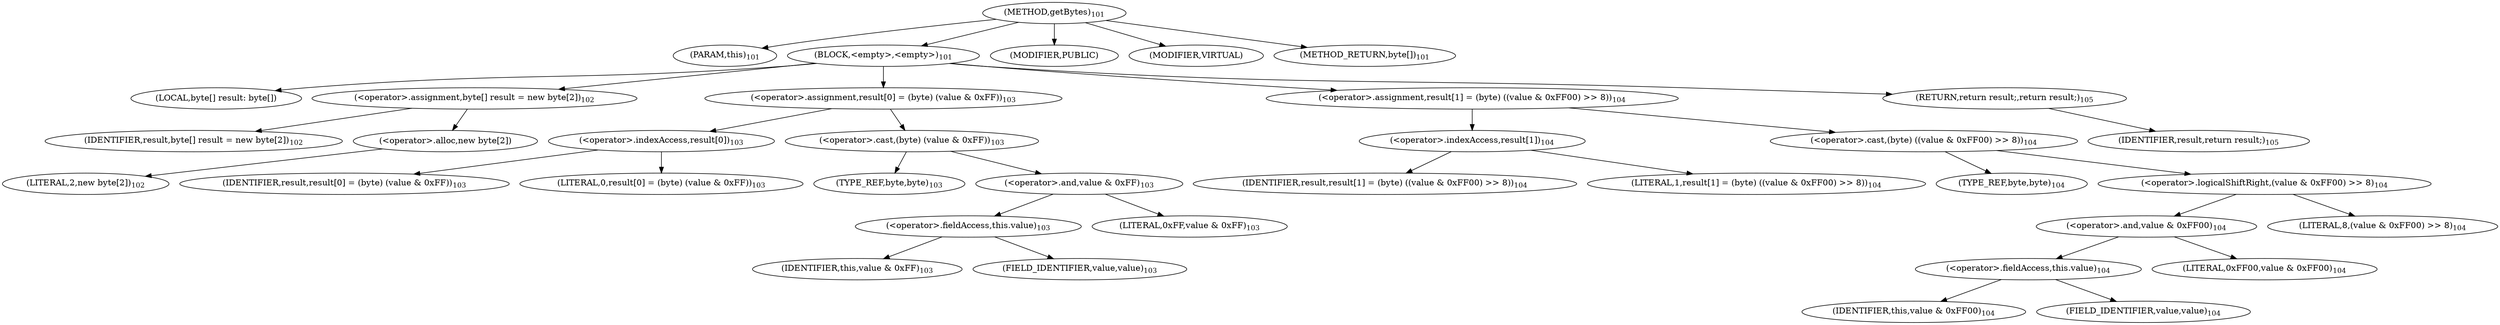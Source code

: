 digraph "getBytes" {  
"73" [label = <(METHOD,getBytes)<SUB>101</SUB>> ]
"74" [label = <(PARAM,this)<SUB>101</SUB>> ]
"75" [label = <(BLOCK,&lt;empty&gt;,&lt;empty&gt;)<SUB>101</SUB>> ]
"76" [label = <(LOCAL,byte[] result: byte[])> ]
"77" [label = <(&lt;operator&gt;.assignment,byte[] result = new byte[2])<SUB>102</SUB>> ]
"78" [label = <(IDENTIFIER,result,byte[] result = new byte[2])<SUB>102</SUB>> ]
"79" [label = <(&lt;operator&gt;.alloc,new byte[2])> ]
"80" [label = <(LITERAL,2,new byte[2])<SUB>102</SUB>> ]
"81" [label = <(&lt;operator&gt;.assignment,result[0] = (byte) (value &amp; 0xFF))<SUB>103</SUB>> ]
"82" [label = <(&lt;operator&gt;.indexAccess,result[0])<SUB>103</SUB>> ]
"83" [label = <(IDENTIFIER,result,result[0] = (byte) (value &amp; 0xFF))<SUB>103</SUB>> ]
"84" [label = <(LITERAL,0,result[0] = (byte) (value &amp; 0xFF))<SUB>103</SUB>> ]
"85" [label = <(&lt;operator&gt;.cast,(byte) (value &amp; 0xFF))<SUB>103</SUB>> ]
"86" [label = <(TYPE_REF,byte,byte)<SUB>103</SUB>> ]
"87" [label = <(&lt;operator&gt;.and,value &amp; 0xFF)<SUB>103</SUB>> ]
"88" [label = <(&lt;operator&gt;.fieldAccess,this.value)<SUB>103</SUB>> ]
"89" [label = <(IDENTIFIER,this,value &amp; 0xFF)<SUB>103</SUB>> ]
"90" [label = <(FIELD_IDENTIFIER,value,value)<SUB>103</SUB>> ]
"91" [label = <(LITERAL,0xFF,value &amp; 0xFF)<SUB>103</SUB>> ]
"92" [label = <(&lt;operator&gt;.assignment,result[1] = (byte) ((value &amp; 0xFF00) &gt;&gt; 8))<SUB>104</SUB>> ]
"93" [label = <(&lt;operator&gt;.indexAccess,result[1])<SUB>104</SUB>> ]
"94" [label = <(IDENTIFIER,result,result[1] = (byte) ((value &amp; 0xFF00) &gt;&gt; 8))<SUB>104</SUB>> ]
"95" [label = <(LITERAL,1,result[1] = (byte) ((value &amp; 0xFF00) &gt;&gt; 8))<SUB>104</SUB>> ]
"96" [label = <(&lt;operator&gt;.cast,(byte) ((value &amp; 0xFF00) &gt;&gt; 8))<SUB>104</SUB>> ]
"97" [label = <(TYPE_REF,byte,byte)<SUB>104</SUB>> ]
"98" [label = <(&lt;operator&gt;.logicalShiftRight,(value &amp; 0xFF00) &gt;&gt; 8)<SUB>104</SUB>> ]
"99" [label = <(&lt;operator&gt;.and,value &amp; 0xFF00)<SUB>104</SUB>> ]
"100" [label = <(&lt;operator&gt;.fieldAccess,this.value)<SUB>104</SUB>> ]
"101" [label = <(IDENTIFIER,this,value &amp; 0xFF00)<SUB>104</SUB>> ]
"102" [label = <(FIELD_IDENTIFIER,value,value)<SUB>104</SUB>> ]
"103" [label = <(LITERAL,0xFF00,value &amp; 0xFF00)<SUB>104</SUB>> ]
"104" [label = <(LITERAL,8,(value &amp; 0xFF00) &gt;&gt; 8)<SUB>104</SUB>> ]
"105" [label = <(RETURN,return result;,return result;)<SUB>105</SUB>> ]
"106" [label = <(IDENTIFIER,result,return result;)<SUB>105</SUB>> ]
"107" [label = <(MODIFIER,PUBLIC)> ]
"108" [label = <(MODIFIER,VIRTUAL)> ]
"109" [label = <(METHOD_RETURN,byte[])<SUB>101</SUB>> ]
  "73" -> "74" 
  "73" -> "75" 
  "73" -> "107" 
  "73" -> "108" 
  "73" -> "109" 
  "75" -> "76" 
  "75" -> "77" 
  "75" -> "81" 
  "75" -> "92" 
  "75" -> "105" 
  "77" -> "78" 
  "77" -> "79" 
  "79" -> "80" 
  "81" -> "82" 
  "81" -> "85" 
  "82" -> "83" 
  "82" -> "84" 
  "85" -> "86" 
  "85" -> "87" 
  "87" -> "88" 
  "87" -> "91" 
  "88" -> "89" 
  "88" -> "90" 
  "92" -> "93" 
  "92" -> "96" 
  "93" -> "94" 
  "93" -> "95" 
  "96" -> "97" 
  "96" -> "98" 
  "98" -> "99" 
  "98" -> "104" 
  "99" -> "100" 
  "99" -> "103" 
  "100" -> "101" 
  "100" -> "102" 
  "105" -> "106" 
}
